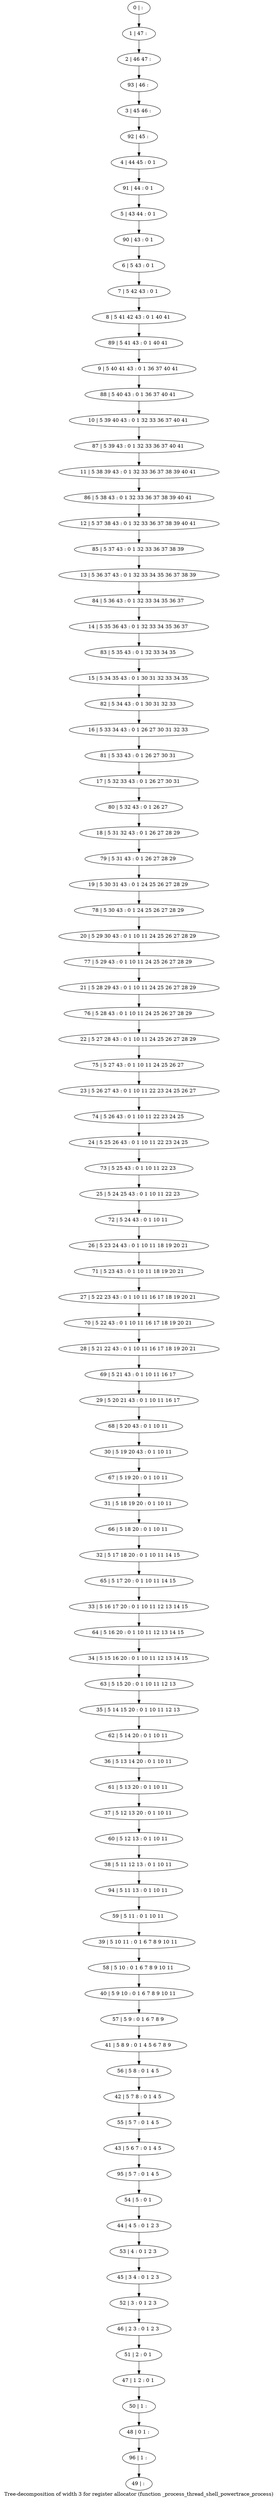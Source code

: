 digraph G {
graph [label="Tree-decomposition of width 3 for register allocator (function _process_thread_shell_powertrace_process)"]
0[label="0 | : "];
1[label="1 | 47 : "];
2[label="2 | 46 47 : "];
3[label="3 | 45 46 : "];
4[label="4 | 44 45 : 0 1 "];
5[label="5 | 43 44 : 0 1 "];
6[label="6 | 5 43 : 0 1 "];
7[label="7 | 5 42 43 : 0 1 "];
8[label="8 | 5 41 42 43 : 0 1 40 41 "];
9[label="9 | 5 40 41 43 : 0 1 36 37 40 41 "];
10[label="10 | 5 39 40 43 : 0 1 32 33 36 37 40 41 "];
11[label="11 | 5 38 39 43 : 0 1 32 33 36 37 38 39 40 41 "];
12[label="12 | 5 37 38 43 : 0 1 32 33 36 37 38 39 40 41 "];
13[label="13 | 5 36 37 43 : 0 1 32 33 34 35 36 37 38 39 "];
14[label="14 | 5 35 36 43 : 0 1 32 33 34 35 36 37 "];
15[label="15 | 5 34 35 43 : 0 1 30 31 32 33 34 35 "];
16[label="16 | 5 33 34 43 : 0 1 26 27 30 31 32 33 "];
17[label="17 | 5 32 33 43 : 0 1 26 27 30 31 "];
18[label="18 | 5 31 32 43 : 0 1 26 27 28 29 "];
19[label="19 | 5 30 31 43 : 0 1 24 25 26 27 28 29 "];
20[label="20 | 5 29 30 43 : 0 1 10 11 24 25 26 27 28 29 "];
21[label="21 | 5 28 29 43 : 0 1 10 11 24 25 26 27 28 29 "];
22[label="22 | 5 27 28 43 : 0 1 10 11 24 25 26 27 28 29 "];
23[label="23 | 5 26 27 43 : 0 1 10 11 22 23 24 25 26 27 "];
24[label="24 | 5 25 26 43 : 0 1 10 11 22 23 24 25 "];
25[label="25 | 5 24 25 43 : 0 1 10 11 22 23 "];
26[label="26 | 5 23 24 43 : 0 1 10 11 18 19 20 21 "];
27[label="27 | 5 22 23 43 : 0 1 10 11 16 17 18 19 20 21 "];
28[label="28 | 5 21 22 43 : 0 1 10 11 16 17 18 19 20 21 "];
29[label="29 | 5 20 21 43 : 0 1 10 11 16 17 "];
30[label="30 | 5 19 20 43 : 0 1 10 11 "];
31[label="31 | 5 18 19 20 : 0 1 10 11 "];
32[label="32 | 5 17 18 20 : 0 1 10 11 14 15 "];
33[label="33 | 5 16 17 20 : 0 1 10 11 12 13 14 15 "];
34[label="34 | 5 15 16 20 : 0 1 10 11 12 13 14 15 "];
35[label="35 | 5 14 15 20 : 0 1 10 11 12 13 "];
36[label="36 | 5 13 14 20 : 0 1 10 11 "];
37[label="37 | 5 12 13 20 : 0 1 10 11 "];
38[label="38 | 5 11 12 13 : 0 1 10 11 "];
39[label="39 | 5 10 11 : 0 1 6 7 8 9 10 11 "];
40[label="40 | 5 9 10 : 0 1 6 7 8 9 10 11 "];
41[label="41 | 5 8 9 : 0 1 4 5 6 7 8 9 "];
42[label="42 | 5 7 8 : 0 1 4 5 "];
43[label="43 | 5 6 7 : 0 1 4 5 "];
44[label="44 | 4 5 : 0 1 2 3 "];
45[label="45 | 3 4 : 0 1 2 3 "];
46[label="46 | 2 3 : 0 1 2 3 "];
47[label="47 | 1 2 : 0 1 "];
48[label="48 | 0 1 : "];
49[label="49 | : "];
50[label="50 | 1 : "];
51[label="51 | 2 : 0 1 "];
52[label="52 | 3 : 0 1 2 3 "];
53[label="53 | 4 : 0 1 2 3 "];
54[label="54 | 5 : 0 1 "];
55[label="55 | 5 7 : 0 1 4 5 "];
56[label="56 | 5 8 : 0 1 4 5 "];
57[label="57 | 5 9 : 0 1 6 7 8 9 "];
58[label="58 | 5 10 : 0 1 6 7 8 9 10 11 "];
59[label="59 | 5 11 : 0 1 10 11 "];
60[label="60 | 5 12 13 : 0 1 10 11 "];
61[label="61 | 5 13 20 : 0 1 10 11 "];
62[label="62 | 5 14 20 : 0 1 10 11 "];
63[label="63 | 5 15 20 : 0 1 10 11 12 13 "];
64[label="64 | 5 16 20 : 0 1 10 11 12 13 14 15 "];
65[label="65 | 5 17 20 : 0 1 10 11 14 15 "];
66[label="66 | 5 18 20 : 0 1 10 11 "];
67[label="67 | 5 19 20 : 0 1 10 11 "];
68[label="68 | 5 20 43 : 0 1 10 11 "];
69[label="69 | 5 21 43 : 0 1 10 11 16 17 "];
70[label="70 | 5 22 43 : 0 1 10 11 16 17 18 19 20 21 "];
71[label="71 | 5 23 43 : 0 1 10 11 18 19 20 21 "];
72[label="72 | 5 24 43 : 0 1 10 11 "];
73[label="73 | 5 25 43 : 0 1 10 11 22 23 "];
74[label="74 | 5 26 43 : 0 1 10 11 22 23 24 25 "];
75[label="75 | 5 27 43 : 0 1 10 11 24 25 26 27 "];
76[label="76 | 5 28 43 : 0 1 10 11 24 25 26 27 28 29 "];
77[label="77 | 5 29 43 : 0 1 10 11 24 25 26 27 28 29 "];
78[label="78 | 5 30 43 : 0 1 24 25 26 27 28 29 "];
79[label="79 | 5 31 43 : 0 1 26 27 28 29 "];
80[label="80 | 5 32 43 : 0 1 26 27 "];
81[label="81 | 5 33 43 : 0 1 26 27 30 31 "];
82[label="82 | 5 34 43 : 0 1 30 31 32 33 "];
83[label="83 | 5 35 43 : 0 1 32 33 34 35 "];
84[label="84 | 5 36 43 : 0 1 32 33 34 35 36 37 "];
85[label="85 | 5 37 43 : 0 1 32 33 36 37 38 39 "];
86[label="86 | 5 38 43 : 0 1 32 33 36 37 38 39 40 41 "];
87[label="87 | 5 39 43 : 0 1 32 33 36 37 40 41 "];
88[label="88 | 5 40 43 : 0 1 36 37 40 41 "];
89[label="89 | 5 41 43 : 0 1 40 41 "];
90[label="90 | 43 : 0 1 "];
91[label="91 | 44 : 0 1 "];
92[label="92 | 45 : "];
93[label="93 | 46 : "];
94[label="94 | 5 11 13 : 0 1 10 11 "];
95[label="95 | 5 7 : 0 1 4 5 "];
96[label="96 | 1 : "];
0->1 ;
1->2 ;
6->7 ;
7->8 ;
50->48 ;
47->50 ;
51->47 ;
46->51 ;
52->46 ;
45->52 ;
53->45 ;
44->53 ;
54->44 ;
55->43 ;
42->55 ;
56->42 ;
41->56 ;
57->41 ;
40->57 ;
58->40 ;
39->58 ;
59->39 ;
60->38 ;
37->60 ;
61->37 ;
36->61 ;
62->36 ;
35->62 ;
63->35 ;
34->63 ;
64->34 ;
33->64 ;
65->33 ;
32->65 ;
66->32 ;
31->66 ;
67->31 ;
30->67 ;
68->30 ;
29->68 ;
69->29 ;
28->69 ;
70->28 ;
27->70 ;
71->27 ;
26->71 ;
72->26 ;
25->72 ;
73->25 ;
24->73 ;
74->24 ;
23->74 ;
75->23 ;
22->75 ;
76->22 ;
21->76 ;
77->21 ;
20->77 ;
78->20 ;
19->78 ;
79->19 ;
18->79 ;
80->18 ;
17->80 ;
81->17 ;
16->81 ;
82->16 ;
15->82 ;
83->15 ;
14->83 ;
84->14 ;
13->84 ;
85->13 ;
12->85 ;
86->12 ;
11->86 ;
87->11 ;
10->87 ;
88->10 ;
9->88 ;
89->9 ;
8->89 ;
90->6 ;
5->90 ;
91->5 ;
4->91 ;
92->4 ;
3->92 ;
93->3 ;
2->93 ;
94->59 ;
38->94 ;
95->54 ;
43->95 ;
96->49 ;
48->96 ;
}
